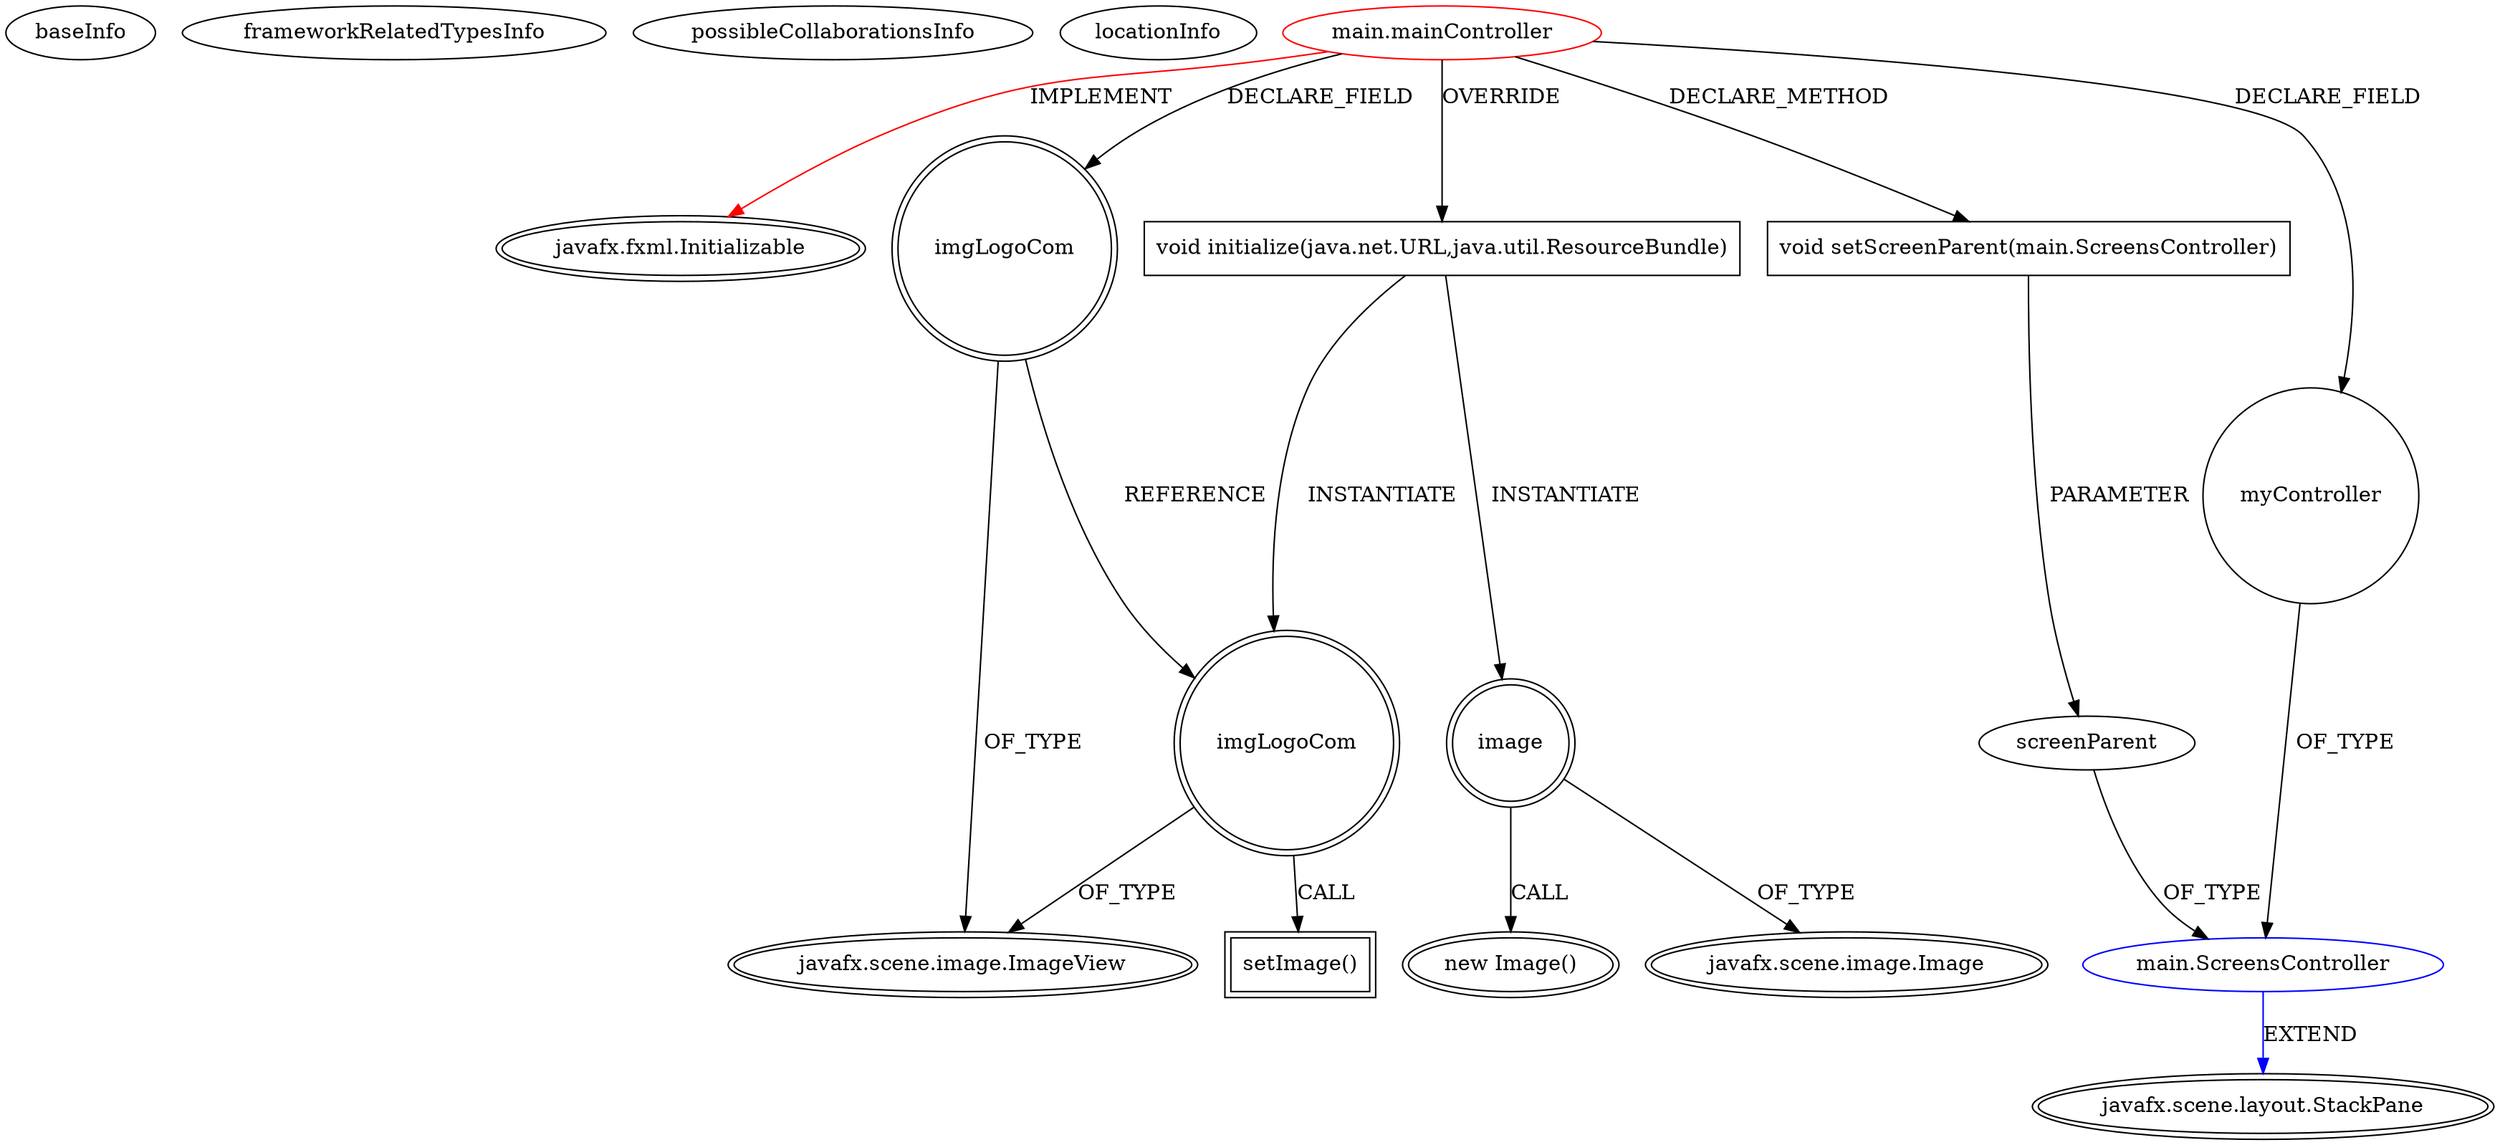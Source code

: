 digraph {
baseInfo[graphId=1876,category="extension_graph",isAnonymous=false,possibleRelation=true]
frameworkRelatedTypesInfo[0="javafx.fxml.Initializable"]
possibleCollaborationsInfo[0="1876~CLIENT_METHOD_DECLARATION-PARAMETER_DECLARATION-FIELD_DECLARATION-~javafx.fxml.Initializable ~javafx.scene.layout.StackPane ~false~false"]
locationInfo[projectName="antoniotorres-CAPOS",filePath="/antoniotorres-CAPOS/CAPOS-master/src/main/mainController.java",contextSignature="mainController",graphId="1876"]
0[label="main.mainController",vertexType="ROOT_CLIENT_CLASS_DECLARATION",isFrameworkType=false,color=red]
1[label="javafx.fxml.Initializable",vertexType="FRAMEWORK_INTERFACE_TYPE",isFrameworkType=true,peripheries=2]
2[label="imgLogoCom",vertexType="FIELD_DECLARATION",isFrameworkType=true,peripheries=2,shape=circle]
3[label="javafx.scene.image.ImageView",vertexType="FRAMEWORK_CLASS_TYPE",isFrameworkType=true,peripheries=2]
4[label="myController",vertexType="FIELD_DECLARATION",isFrameworkType=false,shape=circle]
5[label="main.ScreensController",vertexType="REFERENCE_CLIENT_CLASS_DECLARATION",isFrameworkType=false,color=blue]
6[label="javafx.scene.layout.StackPane",vertexType="FRAMEWORK_CLASS_TYPE",isFrameworkType=true,peripheries=2]
7[label="void initialize(java.net.URL,java.util.ResourceBundle)",vertexType="OVERRIDING_METHOD_DECLARATION",isFrameworkType=false,shape=box]
9[label="image",vertexType="VARIABLE_EXPRESION",isFrameworkType=true,peripheries=2,shape=circle]
10[label="javafx.scene.image.Image",vertexType="FRAMEWORK_CLASS_TYPE",isFrameworkType=true,peripheries=2]
8[label="new Image()",vertexType="CONSTRUCTOR_CALL",isFrameworkType=true,peripheries=2]
11[label="imgLogoCom",vertexType="VARIABLE_EXPRESION",isFrameworkType=true,peripheries=2,shape=circle]
12[label="setImage()",vertexType="INSIDE_CALL",isFrameworkType=true,peripheries=2,shape=box]
14[label="void setScreenParent(main.ScreensController)",vertexType="CLIENT_METHOD_DECLARATION",isFrameworkType=false,shape=box]
15[label="screenParent",vertexType="PARAMETER_DECLARATION",isFrameworkType=false]
0->1[label="IMPLEMENT",color=red]
0->2[label="DECLARE_FIELD"]
2->3[label="OF_TYPE"]
0->4[label="DECLARE_FIELD"]
5->6[label="EXTEND",color=blue]
4->5[label="OF_TYPE"]
0->7[label="OVERRIDE"]
7->9[label="INSTANTIATE"]
9->10[label="OF_TYPE"]
9->8[label="CALL"]
7->11[label="INSTANTIATE"]
2->11[label="REFERENCE"]
11->3[label="OF_TYPE"]
11->12[label="CALL"]
0->14[label="DECLARE_METHOD"]
15->5[label="OF_TYPE"]
14->15[label="PARAMETER"]
}
